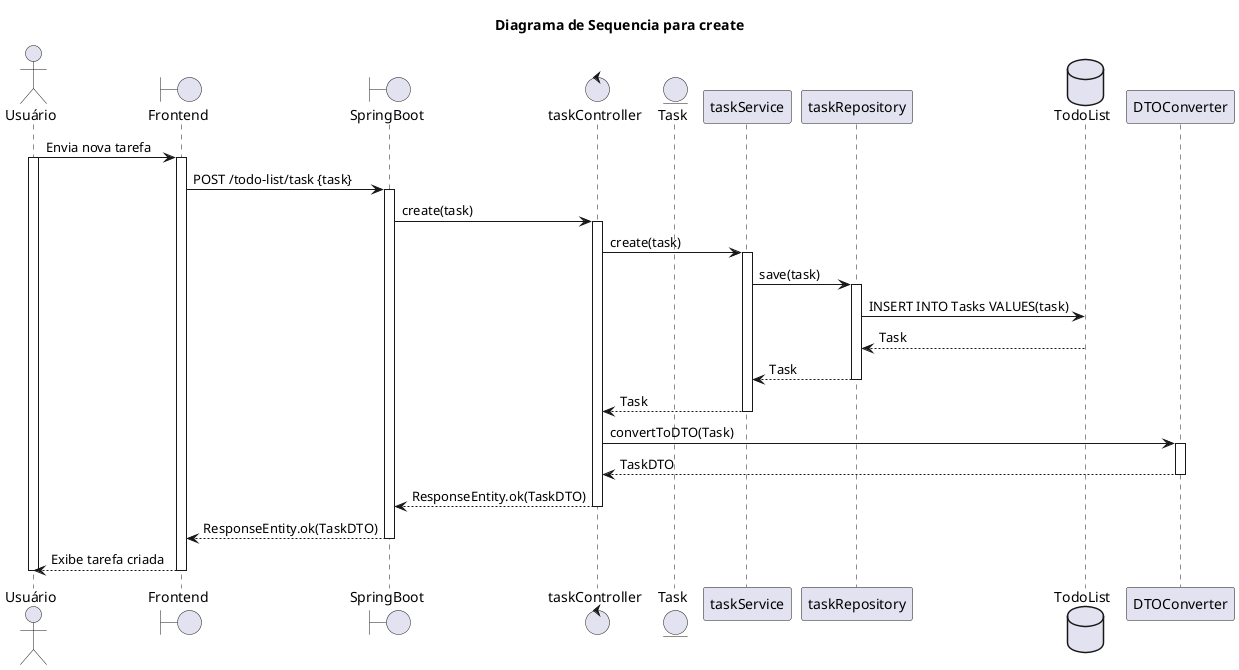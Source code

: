@startuml
title Diagrama de Sequencia para create

actor Usuário
Boundary Frontend
Boundary SpringBoot
Control taskController
Entity Task
Participant taskService
Participant taskRepository
Database TodoList

Usuário -> Frontend: Envia nova tarefa
activate Usuário
activate Frontend
Frontend -> SpringBoot: POST /todo-list/task {task}
activate SpringBoot
SpringBoot -> taskController: create(task)
activate taskController
taskController -> taskService: create(task)
activate taskService
taskService -> taskRepository: save(task)
activate taskRepository
taskRepository -> TodoList: INSERT INTO Tasks VALUES(task)
TodoList --> taskRepository: Task
taskRepository --> taskService: Task
deactivate taskRepository
taskService --> taskController: Task
deactivate taskService
taskController -> DTOConverter: convertToDTO(Task)
activate DTOConverter
DTOConverter --> taskController: TaskDTO
deactivate DTOConverter
taskController --> SpringBoot: ResponseEntity.ok(TaskDTO)
deactivate taskController
SpringBoot --> Frontend: ResponseEntity.ok(TaskDTO)
deactivate SpringBoot
Frontend --> Usuário: Exibe tarefa criada
deactivate Frontend
deactivate Usuário
@enduml
